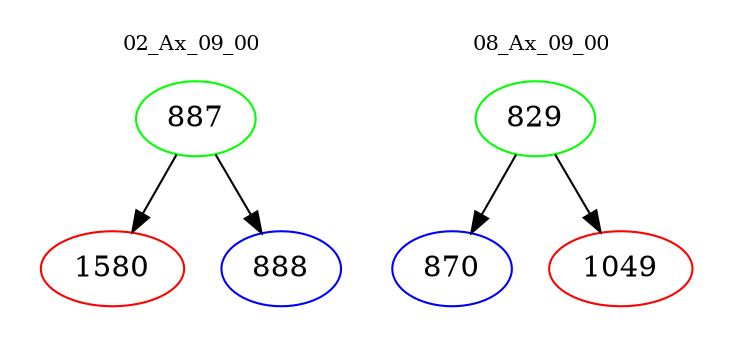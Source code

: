 digraph{
subgraph cluster_0 {
color = white
label = "02_Ax_09_00";
fontsize=10;
T0_887 [label="887", color="green"]
T0_887 -> T0_1580 [color="black"]
T0_1580 [label="1580", color="red"]
T0_887 -> T0_888 [color="black"]
T0_888 [label="888", color="blue"]
}
subgraph cluster_1 {
color = white
label = "08_Ax_09_00";
fontsize=10;
T1_829 [label="829", color="green"]
T1_829 -> T1_870 [color="black"]
T1_870 [label="870", color="blue"]
T1_829 -> T1_1049 [color="black"]
T1_1049 [label="1049", color="red"]
}
}
